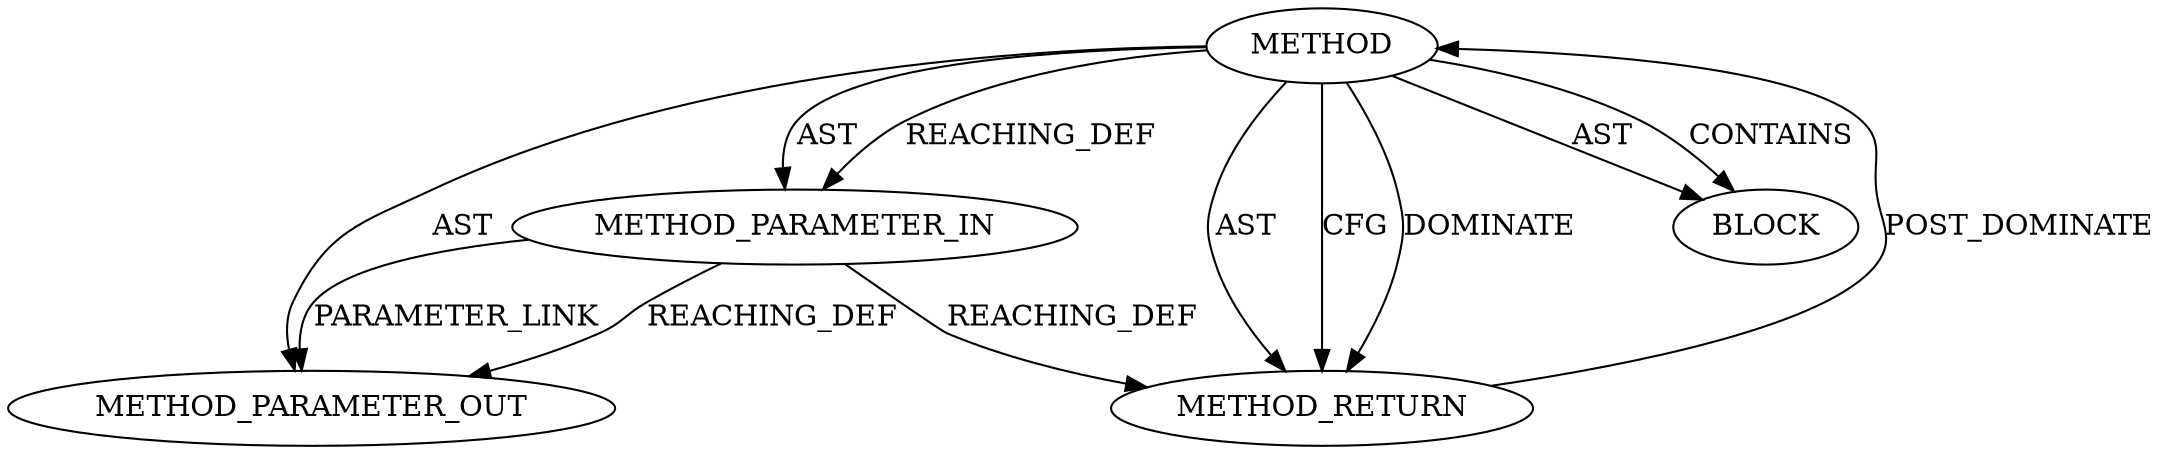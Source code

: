 digraph {
  20969 [label=METHOD AST_PARENT_TYPE="NAMESPACE_BLOCK" AST_PARENT_FULL_NAME="<global>" ORDER=0 CODE="<empty>" FULL_NAME="wake_up" IS_EXTERNAL=true FILENAME="<empty>" SIGNATURE="" NAME="wake_up"]
  22397 [label=METHOD_PARAMETER_OUT ORDER=1 CODE="p1" IS_VARIADIC=false TYPE_FULL_NAME="ANY" EVALUATION_STRATEGY="BY_VALUE" INDEX=1 NAME="p1"]
  20970 [label=METHOD_PARAMETER_IN ORDER=1 CODE="p1" IS_VARIADIC=false TYPE_FULL_NAME="ANY" EVALUATION_STRATEGY="BY_VALUE" INDEX=1 NAME="p1"]
  20972 [label=METHOD_RETURN ORDER=2 CODE="RET" TYPE_FULL_NAME="ANY" EVALUATION_STRATEGY="BY_VALUE"]
  20971 [label=BLOCK ORDER=1 ARGUMENT_INDEX=1 CODE="<empty>" TYPE_FULL_NAME="ANY"]
  20970 -> 20972 [label=REACHING_DEF VARIABLE="p1"]
  20972 -> 20969 [label=POST_DOMINATE ]
  20969 -> 20972 [label=AST ]
  20969 -> 20971 [label=AST ]
  20970 -> 22397 [label=PARAMETER_LINK ]
  20970 -> 22397 [label=REACHING_DEF VARIABLE="p1"]
  20969 -> 20972 [label=CFG ]
  20969 -> 20970 [label=AST ]
  20969 -> 20970 [label=REACHING_DEF VARIABLE=""]
  20969 -> 22397 [label=AST ]
  20969 -> 20972 [label=DOMINATE ]
  20969 -> 20971 [label=CONTAINS ]
}
